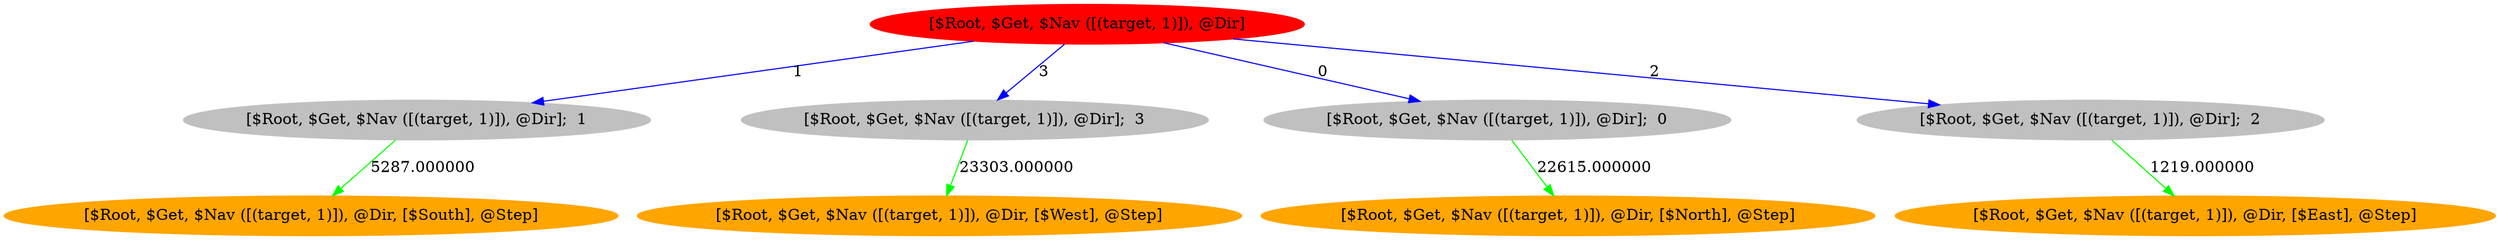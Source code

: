 Digraph "" {
ratio=fill
node [style=filled];
	1 [label="[$Root, $Get, $Nav ([(target, 1)]), @Dir]"][color="red"];
	2 [label="[$Root, $Get, $Nav ([(target, 1)]), @Dir];  1"][color="gray"];
	3 [label="[$Root, $Get, $Nav ([(target, 1)]), @Dir, [$South], @Step]"][color="orange"];
	4 [label="[$Root, $Get, $Nav ([(target, 1)]), @Dir];  3"][color="gray"];
	5 [label="[$Root, $Get, $Nav ([(target, 1)]), @Dir, [$West], @Step]"][color="orange"];
	6 [label="[$Root, $Get, $Nav ([(target, 1)]), @Dir];  0"][color="gray"];
	7 [label="[$Root, $Get, $Nav ([(target, 1)]), @Dir, [$North], @Step]"][color="orange"];
	8 [label="[$Root, $Get, $Nav ([(target, 1)]), @Dir];  2"][color="gray"];
	9 [label="[$Root, $Get, $Nav ([(target, 1)]), @Dir, [$East], @Step]"][color="orange"];
	1 -> 8 [color="blue"][label="2"];
	1 -> 6 [color="blue"][label="0"];
	1 -> 4 [color="blue"][label="3"];
	1 -> 2 [color="blue"][label="1"];
	2 -> 3 [color="green"][label="5287.000000"];
	4 -> 5 [color="green"][label="23303.000000"];
	6 -> 7 [color="green"][label="22615.000000"];
	8 -> 9 [color="green"][label="1219.000000"];
}

